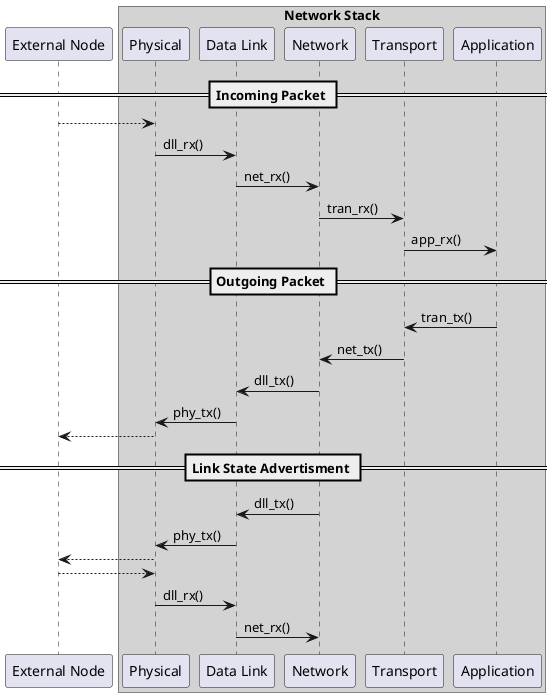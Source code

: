 @startuml

!define E "External Node"
!define P Physical
!define D "Data Link"
!define N Network
!define T Transport
!define A Application

participant E
box "Network Stack" #LightGray
participant P
participant D
participant N
participant T
participant A
end box

== Incoming Packet ==

E --> P
P -> D: dll_rx()
D -> N: net_rx()
N -> T: tran_rx()
T -> A: app_rx()

== Outgoing Packet ==

A -> T: tran_tx()
T -> N: net_tx()
N -> D: dll_tx()
D -> P: phy_tx()
P --> E

== Link State Advertisment ==

N -> D: dll_tx()
D -> P: phy_tx()

P --> E

E --> P
P -> D: dll_rx()
D -> N: net_rx()

@enduml
